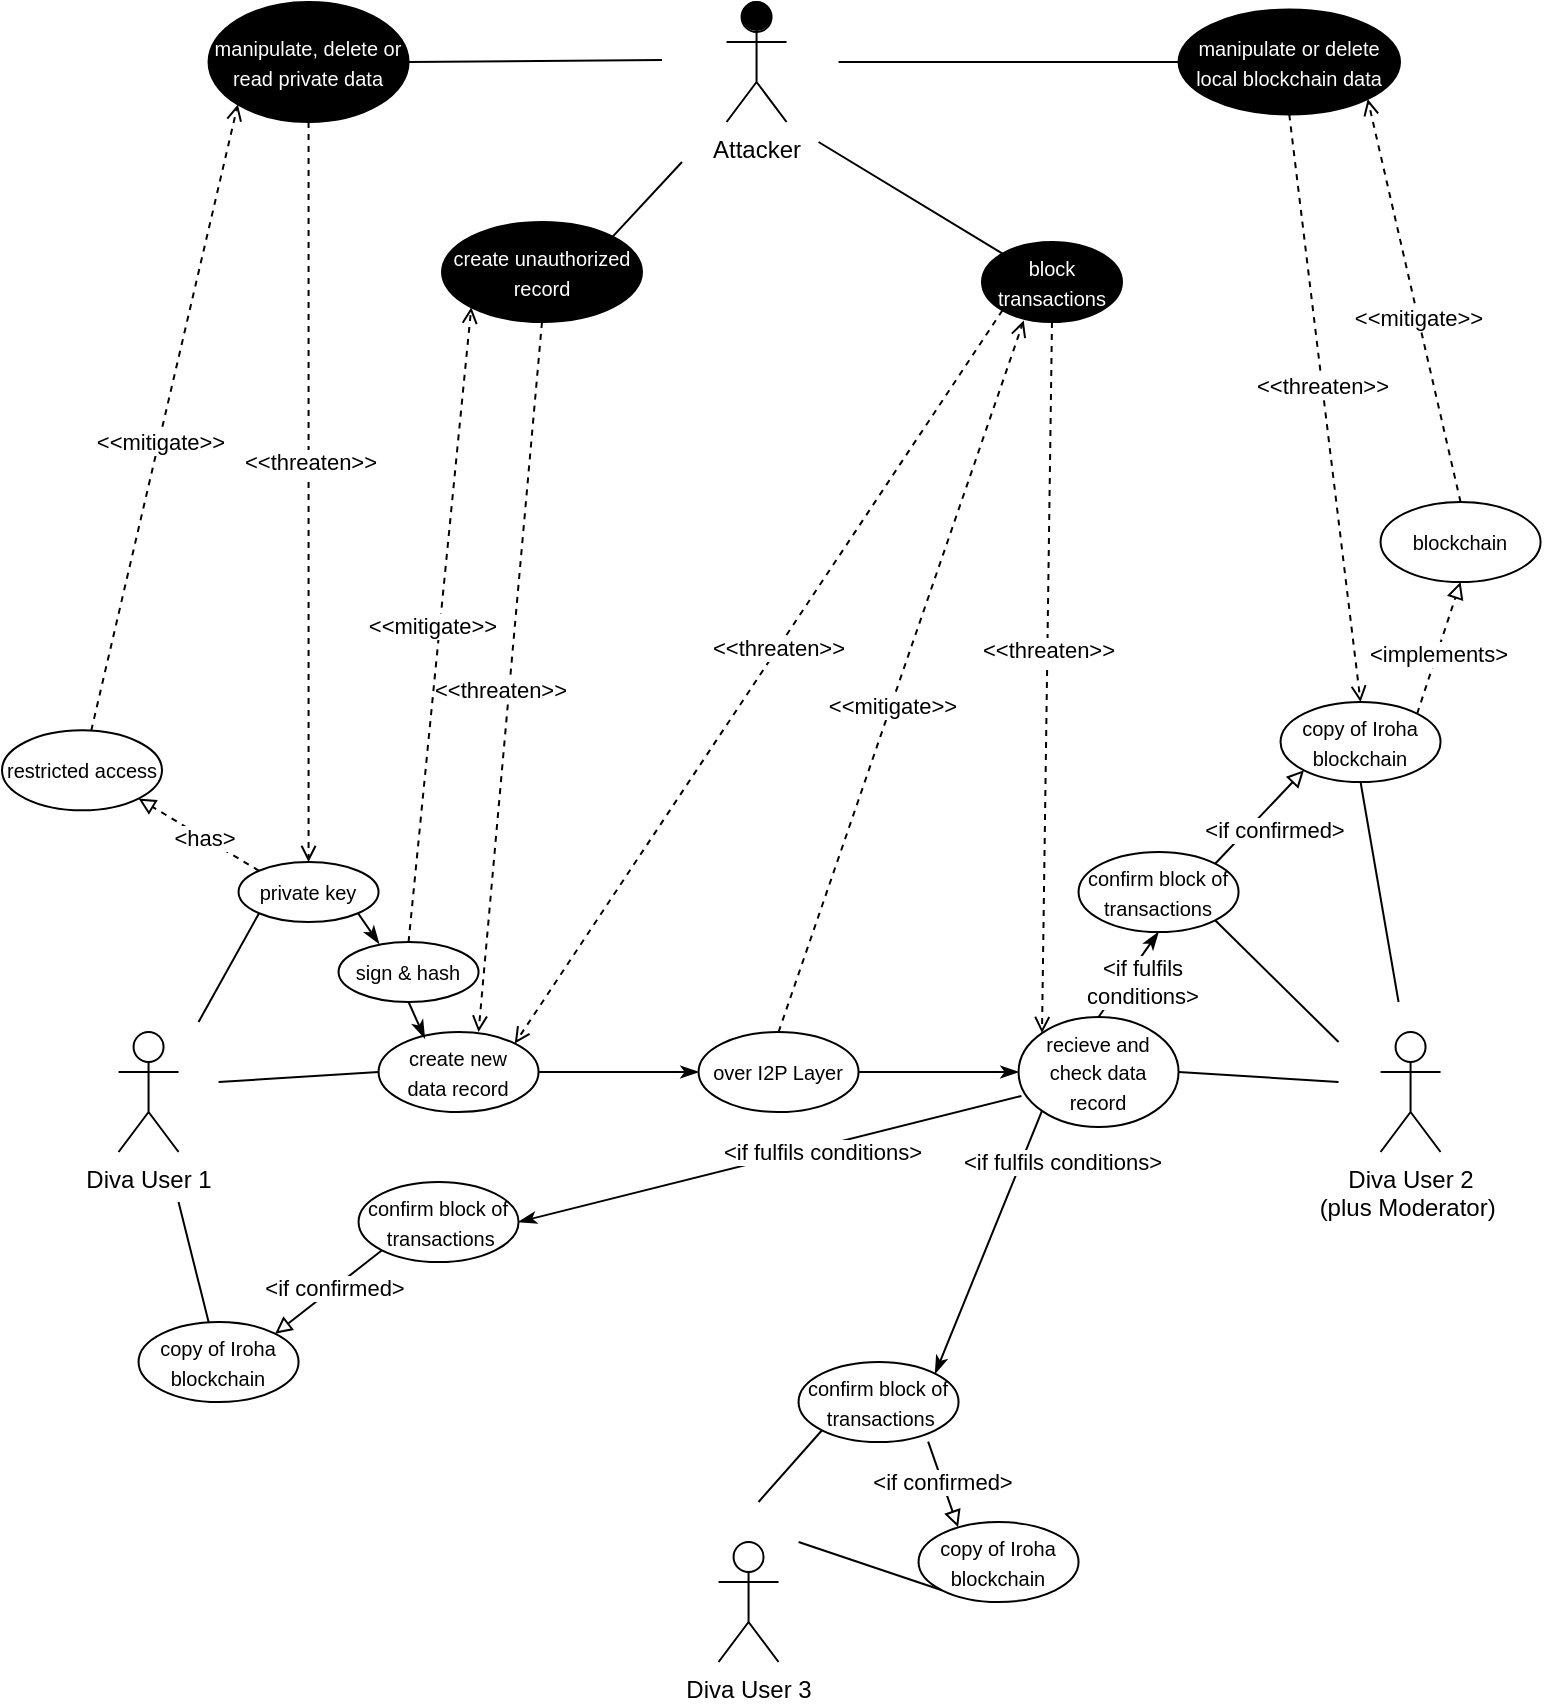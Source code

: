<mxfile version="14.5.1" type="device"><diagram id="zhg6EChYt9wpAwBTIwBs" name="Page-1"><mxGraphModel dx="1280" dy="1139" grid="1" gridSize="10" guides="1" tooltips="1" connect="1" arrows="1" fold="1" page="1" pageScale="1" pageWidth="827" pageHeight="1169" math="0" shadow="0"><root><mxCell id="0"/><mxCell id="1" parent="0"/><mxCell id="JpMrWSjULacvrmjF1_fq-1" value="Diva User 1" style="shape=umlActor;verticalLabelPosition=bottom;verticalAlign=top;html=1;outlineConnect=0;" parent="1" vertex="1"><mxGeometry x="88.28" y="555" width="30" height="60" as="geometry"/></mxCell><mxCell id="JpMrWSjULacvrmjF1_fq-10" value="" style="group" parent="1" vertex="1" connectable="0"><mxGeometry x="392.28" y="40" width="30" height="60" as="geometry"/></mxCell><mxCell id="JpMrWSjULacvrmjF1_fq-3" value="Attacker" style="shape=umlActor;verticalLabelPosition=bottom;verticalAlign=top;html=1;outlineConnect=0;" parent="JpMrWSjULacvrmjF1_fq-10" vertex="1"><mxGeometry width="30" height="60" as="geometry"/></mxCell><mxCell id="JpMrWSjULacvrmjF1_fq-9" value="" style="ellipse;whiteSpace=wrap;html=1;aspect=fixed;fillColor=#000000;" parent="JpMrWSjULacvrmjF1_fq-10" vertex="1"><mxGeometry x="8" width="14" height="14" as="geometry"/></mxCell><mxCell id="JpMrWSjULacvrmjF1_fq-11" value="&lt;span style=&quot;font-size: 10px&quot;&gt;private key&lt;/span&gt;" style="ellipse;whiteSpace=wrap;html=1;fillColor=#FFFFFF;" parent="1" vertex="1"><mxGeometry x="148.28" y="470" width="70" height="30" as="geometry"/></mxCell><mxCell id="JpMrWSjULacvrmjF1_fq-12" value="&lt;span style=&quot;font-size: 10px&quot;&gt;copy of Iroha blockchain&lt;/span&gt;" style="ellipse;whiteSpace=wrap;html=1;fillColor=#FFFFFF;" parent="1" vertex="1"><mxGeometry x="98.28" y="700" width="80" height="40" as="geometry"/></mxCell><mxCell id="JpMrWSjULacvrmjF1_fq-13" value="" style="endArrow=none;html=1;entryX=0;entryY=1;entryDx=0;entryDy=0;" parent="1" target="JpMrWSjULacvrmjF1_fq-11" edge="1"><mxGeometry width="50" height="50" relative="1" as="geometry"><mxPoint x="128.28" y="550" as="sourcePoint"/><mxPoint x="508.28" y="525" as="targetPoint"/></mxGeometry></mxCell><mxCell id="JpMrWSjULacvrmjF1_fq-14" value="" style="endArrow=none;html=1;" parent="1" target="JpMrWSjULacvrmjF1_fq-12" edge="1"><mxGeometry width="50" height="50" relative="1" as="geometry"><mxPoint x="118.28" y="640" as="sourcePoint"/><mxPoint x="113.28" y="495" as="targetPoint"/></mxGeometry></mxCell><mxCell id="JpMrWSjULacvrmjF1_fq-18" value="" style="endArrow=none;html=1;exitX=1;exitY=0.5;exitDx=0;exitDy=0;" parent="1" source="JpMrWSjULacvrmjF1_fq-57" edge="1"><mxGeometry width="50" height="50" relative="1" as="geometry"><mxPoint x="273.853" y="143.994" as="sourcePoint"/><mxPoint x="360" y="69" as="targetPoint"/></mxGeometry></mxCell><mxCell id="JpMrWSjULacvrmjF1_fq-20" value="" style="endArrow=none;html=1;exitX=0;exitY=0.5;exitDx=0;exitDy=0;" parent="1" source="JpMrWSjULacvrmjF1_fq-58" edge="1"><mxGeometry width="50" height="50" relative="1" as="geometry"><mxPoint x="338.28" y="180" as="sourcePoint"/><mxPoint x="448.28" y="70" as="targetPoint"/></mxGeometry></mxCell><mxCell id="JpMrWSjULacvrmjF1_fq-23" value="" style="endArrow=none;html=1;exitX=1;exitY=0;exitDx=0;exitDy=0;" parent="1" source="JpMrWSjULacvrmjF1_fq-59" edge="1"><mxGeometry width="50" height="50" relative="1" as="geometry"><mxPoint x="348.28" y="190" as="sourcePoint"/><mxPoint x="370" y="120" as="targetPoint"/></mxGeometry></mxCell><mxCell id="JpMrWSjULacvrmjF1_fq-25" value="&lt;span style=&quot;font-size: 10px&quot;&gt;block transactions&lt;/span&gt;" style="ellipse;whiteSpace=wrap;html=1;fillColor=#000000;fontColor=#FFFFFF;" parent="1" vertex="1"><mxGeometry x="520" y="160" width="70" height="40" as="geometry"/></mxCell><mxCell id="JpMrWSjULacvrmjF1_fq-26" value="" style="endArrow=none;html=1;exitX=0;exitY=0;exitDx=0;exitDy=0;" parent="1" source="JpMrWSjULacvrmjF1_fq-25" edge="1"><mxGeometry width="50" height="50" relative="1" as="geometry"><mxPoint x="283.853" y="153.994" as="sourcePoint"/><mxPoint x="438.28" y="110" as="targetPoint"/></mxGeometry></mxCell><mxCell id="JpMrWSjULacvrmjF1_fq-27" value="Diva User 2&lt;br&gt;(plus Moderator)&amp;nbsp;" style="shape=umlActor;verticalLabelPosition=bottom;verticalAlign=top;html=1;outlineConnect=0;" parent="1" vertex="1"><mxGeometry x="719.28" y="555" width="30" height="60" as="geometry"/></mxCell><mxCell id="JpMrWSjULacvrmjF1_fq-29" value="&lt;span style=&quot;font-size: 10px&quot;&gt;copy of Iroha blockchain&lt;/span&gt;" style="ellipse;whiteSpace=wrap;html=1;fillColor=#FFFFFF;" parent="1" vertex="1"><mxGeometry x="669.28" y="390" width="80" height="40" as="geometry"/></mxCell><mxCell id="JpMrWSjULacvrmjF1_fq-31" value="" style="endArrow=none;html=1;entryX=0.5;entryY=1;entryDx=0;entryDy=0;" parent="1" target="JpMrWSjULacvrmjF1_fq-29" edge="1"><mxGeometry width="50" height="50" relative="1" as="geometry"><mxPoint x="728.28" y="540" as="sourcePoint"/><mxPoint x="744.28" y="495" as="targetPoint"/></mxGeometry></mxCell><mxCell id="JpMrWSjULacvrmjF1_fq-33" value="&lt;span style=&quot;font-size: 10px&quot;&gt;recieve and check data record&lt;/span&gt;" style="ellipse;whiteSpace=wrap;html=1;fillColor=#FFFFFF;" parent="1" vertex="1"><mxGeometry x="538.28" y="547.5" width="80" height="55" as="geometry"/></mxCell><mxCell id="JpMrWSjULacvrmjF1_fq-34" value="" style="endArrow=none;html=1;entryX=1;entryY=0.5;entryDx=0;entryDy=0;" parent="1" target="JpMrWSjULacvrmjF1_fq-33" edge="1"><mxGeometry width="50" height="50" relative="1" as="geometry"><mxPoint x="698.28" y="580" as="sourcePoint"/><mxPoint x="656.564" y="529.142" as="targetPoint"/></mxGeometry></mxCell><mxCell id="JpMrWSjULacvrmjF1_fq-35" value="&lt;span style=&quot;font-size: 10px&quot;&gt;create new &lt;br&gt;data record&lt;/span&gt;" style="ellipse;whiteSpace=wrap;html=1;fillColor=#FFFFFF;" parent="1" vertex="1"><mxGeometry x="218.28" y="555" width="80" height="40" as="geometry"/></mxCell><mxCell id="JpMrWSjULacvrmjF1_fq-36" value="" style="endArrow=none;html=1;entryX=0;entryY=0.5;entryDx=0;entryDy=0;" parent="1" target="JpMrWSjULacvrmjF1_fq-35" edge="1"><mxGeometry width="50" height="50" relative="1" as="geometry"><mxPoint x="138.28" y="580" as="sourcePoint"/><mxPoint x="628.28" y="585" as="targetPoint"/></mxGeometry></mxCell><mxCell id="JpMrWSjULacvrmjF1_fq-37" value="" style="endArrow=none;html=1;entryX=1;entryY=0.5;entryDx=0;entryDy=0;exitX=0;exitY=0.5;exitDx=0;exitDy=0;startArrow=classicThin;startFill=1;" parent="1" source="JpMrWSjULacvrmjF1_fq-39" target="JpMrWSjULacvrmjF1_fq-35" edge="1"><mxGeometry width="50" height="50" relative="1" as="geometry"><mxPoint x="228.28" y="585" as="sourcePoint"/><mxPoint x="148.28" y="590" as="targetPoint"/></mxGeometry></mxCell><mxCell id="JpMrWSjULacvrmjF1_fq-39" value="&lt;span style=&quot;font-size: 10px&quot;&gt;over I2P Layer&lt;/span&gt;" style="ellipse;whiteSpace=wrap;html=1;fillColor=#FFFFFF;" parent="1" vertex="1"><mxGeometry x="378.28" y="555" width="80" height="40" as="geometry"/></mxCell><mxCell id="JpMrWSjULacvrmjF1_fq-40" value="" style="endArrow=open;html=1;dashed=1;exitX=0.5;exitY=1;exitDx=0;exitDy=0;entryX=0;entryY=0;entryDx=0;entryDy=0;endFill=0;" parent="1" source="JpMrWSjULacvrmjF1_fq-25" target="JpMrWSjULacvrmjF1_fq-33" edge="1"><mxGeometry width="50" height="50" relative="1" as="geometry"><mxPoint x="628.28" y="330" as="sourcePoint"/><mxPoint x="578.28" y="380" as="targetPoint"/></mxGeometry></mxCell><mxCell id="JpMrWSjULacvrmjF1_fq-60" value="&amp;lt;&amp;lt;threaten&amp;gt;&amp;gt;" style="edgeLabel;html=1;align=center;verticalAlign=middle;resizable=0;points=[];" parent="JpMrWSjULacvrmjF1_fq-40" vertex="1" connectable="0"><mxGeometry x="-0.08" relative="1" as="geometry"><mxPoint as="offset"/></mxGeometry></mxCell><mxCell id="JpMrWSjULacvrmjF1_fq-57" value="&lt;span style=&quot;font-size: 10px&quot;&gt;manipulate, delete or read&amp;nbsp;private data&lt;/span&gt;" style="ellipse;whiteSpace=wrap;html=1;fillColor=#000000;fontColor=#FFFFFF;" parent="1" vertex="1"><mxGeometry x="133.28" y="40" width="100" height="60" as="geometry"/></mxCell><mxCell id="JpMrWSjULacvrmjF1_fq-58" value="&lt;span style=&quot;font-size: 10px&quot;&gt;manipulate or delete local blockchain data&lt;/span&gt;" style="ellipse;whiteSpace=wrap;html=1;fillColor=#000000;fontColor=#FFFFFF;" parent="1" vertex="1"><mxGeometry x="618.28" y="43.75" width="110.72" height="52.5" as="geometry"/></mxCell><mxCell id="JpMrWSjULacvrmjF1_fq-59" value="&lt;span style=&quot;font-size: 10px&quot;&gt;create unauthorized record&lt;/span&gt;" style="ellipse;whiteSpace=wrap;html=1;fillColor=#000000;fontColor=#FFFFFF;" parent="1" vertex="1"><mxGeometry x="250.0" y="150" width="100" height="50" as="geometry"/></mxCell><mxCell id="JpMrWSjULacvrmjF1_fq-61" value="" style="endArrow=open;html=1;dashed=1;exitX=0.5;exitY=0;exitDx=0;exitDy=0;entryX=0.298;entryY=0.982;entryDx=0;entryDy=0;endFill=0;entryPerimeter=0;" parent="1" source="JpMrWSjULacvrmjF1_fq-39" target="JpMrWSjULacvrmjF1_fq-25" edge="1"><mxGeometry width="50" height="50" relative="1" as="geometry"><mxPoint x="583.28" y="185" as="sourcePoint"/><mxPoint x="588.28" y="565" as="targetPoint"/></mxGeometry></mxCell><mxCell id="JpMrWSjULacvrmjF1_fq-62" value="&amp;lt;&amp;lt;mitigate&amp;gt;&amp;gt;" style="edgeLabel;html=1;align=center;verticalAlign=middle;resizable=0;points=[];" parent="JpMrWSjULacvrmjF1_fq-61" vertex="1" connectable="0"><mxGeometry x="-0.08" relative="1" as="geometry"><mxPoint as="offset"/></mxGeometry></mxCell><mxCell id="JpMrWSjULacvrmjF1_fq-64" value="&lt;span style=&quot;font-size: 10px&quot;&gt;sign &amp;amp; hash&lt;/span&gt;" style="ellipse;whiteSpace=wrap;html=1;fillColor=#FFFFFF;" parent="1" vertex="1"><mxGeometry x="198.28" y="510" width="70" height="30" as="geometry"/></mxCell><mxCell id="JpMrWSjULacvrmjF1_fq-65" value="" style="endArrow=open;html=1;dashed=1;entryX=1;entryY=0;entryDx=0;entryDy=0;endFill=0;exitX=0;exitY=1;exitDx=0;exitDy=0;" parent="1" target="JpMrWSjULacvrmjF1_fq-35" edge="1" source="JpMrWSjULacvrmjF1_fq-25"><mxGeometry width="50" height="50" relative="1" as="geometry"><mxPoint x="548.28" y="170" as="sourcePoint"/><mxPoint x="588.28" y="565" as="targetPoint"/></mxGeometry></mxCell><mxCell id="JpMrWSjULacvrmjF1_fq-66" value="&amp;lt;&amp;lt;threaten&amp;gt;&amp;gt;" style="edgeLabel;html=1;align=center;verticalAlign=middle;resizable=0;points=[];" parent="JpMrWSjULacvrmjF1_fq-65" vertex="1" connectable="0"><mxGeometry x="-0.08" relative="1" as="geometry"><mxPoint as="offset"/></mxGeometry></mxCell><mxCell id="JpMrWSjULacvrmjF1_fq-69" value="" style="endArrow=classicThin;html=1;entryX=0.289;entryY=0.079;entryDx=0;entryDy=0;exitX=0.5;exitY=1;exitDx=0;exitDy=0;endFill=1;entryPerimeter=0;" parent="1" source="JpMrWSjULacvrmjF1_fq-64" target="JpMrWSjULacvrmjF1_fq-35" edge="1"><mxGeometry width="50" height="50" relative="1" as="geometry"><mxPoint x="228.28" y="585" as="sourcePoint"/><mxPoint x="148.28" y="590" as="targetPoint"/></mxGeometry></mxCell><mxCell id="JpMrWSjULacvrmjF1_fq-70" value="" style="endArrow=classicThin;html=1;entryX=0.29;entryY=0.031;entryDx=0;entryDy=0;exitX=1;exitY=1;exitDx=0;exitDy=0;endFill=1;entryPerimeter=0;" parent="1" source="JpMrWSjULacvrmjF1_fq-11" target="JpMrWSjULacvrmjF1_fq-64" edge="1"><mxGeometry width="50" height="50" relative="1" as="geometry"><mxPoint x="243.28" y="550" as="sourcePoint"/><mxPoint x="251.4" y="568.16" as="targetPoint"/></mxGeometry></mxCell><mxCell id="JpMrWSjULacvrmjF1_fq-71" value="" style="endArrow=open;html=1;dashed=1;entryX=0.685;entryY=0.037;entryDx=0;entryDy=0;endFill=0;exitX=0.5;exitY=1;exitDx=0;exitDy=0;entryPerimeter=0;" parent="1" source="JpMrWSjULacvrmjF1_fq-59" edge="1"><mxGeometry width="50" height="50" relative="1" as="geometry"><mxPoint x="447.18" y="229.47" as="sourcePoint"/><mxPoint x="268.28" y="555.0" as="targetPoint"/></mxGeometry></mxCell><mxCell id="JpMrWSjULacvrmjF1_fq-72" value="&amp;lt;&amp;lt;threaten&amp;gt;&amp;gt;" style="edgeLabel;html=1;align=center;verticalAlign=middle;resizable=0;points=[];" parent="JpMrWSjULacvrmjF1_fq-71" vertex="1" connectable="0"><mxGeometry x="-0.08" relative="1" as="geometry"><mxPoint x="-6.62" y="20.82" as="offset"/></mxGeometry></mxCell><mxCell id="JpMrWSjULacvrmjF1_fq-73" value="" style="endArrow=open;html=1;dashed=1;exitX=0.5;exitY=0;exitDx=0;exitDy=0;entryX=0;entryY=1;entryDx=0;entryDy=0;endFill=0;" parent="1" source="JpMrWSjULacvrmjF1_fq-64" target="JpMrWSjULacvrmjF1_fq-59" edge="1"><mxGeometry width="50" height="50" relative="1" as="geometry"><mxPoint x="428.28" y="565" as="sourcePoint"/><mxPoint x="569.14" y="184.28" as="targetPoint"/></mxGeometry></mxCell><mxCell id="JpMrWSjULacvrmjF1_fq-74" value="&amp;lt;&amp;lt;mitigate&amp;gt;&amp;gt;" style="edgeLabel;html=1;align=center;verticalAlign=middle;resizable=0;points=[];" parent="JpMrWSjULacvrmjF1_fq-73" vertex="1" connectable="0"><mxGeometry x="-0.08" relative="1" as="geometry"><mxPoint x="-3.34" y="-12.32" as="offset"/></mxGeometry></mxCell><mxCell id="JpMrWSjULacvrmjF1_fq-83" value="Diva User 3" style="shape=umlActor;verticalLabelPosition=bottom;verticalAlign=top;html=1;outlineConnect=0;" parent="1" vertex="1"><mxGeometry x="388.28" y="810" width="30" height="60" as="geometry"/></mxCell><mxCell id="JpMrWSjULacvrmjF1_fq-84" value="&lt;span style=&quot;font-size: 10px&quot;&gt;copy of Iroha blockchain&lt;/span&gt;" style="ellipse;whiteSpace=wrap;html=1;fillColor=#FFFFFF;" parent="1" vertex="1"><mxGeometry x="488.28" y="800" width="80" height="40" as="geometry"/></mxCell><mxCell id="JpMrWSjULacvrmjF1_fq-85" value="" style="endArrow=none;html=1;entryX=0;entryY=1;entryDx=0;entryDy=0;" parent="1" target="JpMrWSjULacvrmjF1_fq-84" edge="1"><mxGeometry width="50" height="50" relative="1" as="geometry"><mxPoint x="428.28" y="810" as="sourcePoint"/><mxPoint x="413.28" y="750" as="targetPoint"/></mxGeometry></mxCell><mxCell id="JpMrWSjULacvrmjF1_fq-86" value="&lt;span style=&quot;font-size: 10px&quot;&gt;confirm&amp;nbsp;&lt;/span&gt;&lt;span style=&quot;font-size: 10px&quot;&gt;block of&lt;/span&gt;&lt;span style=&quot;font-size: 10px&quot;&gt;&lt;br&gt;&amp;nbsp;transactions&lt;/span&gt;" style="ellipse;whiteSpace=wrap;html=1;fillColor=#FFFFFF;" parent="1" vertex="1"><mxGeometry x="428.28" y="720" width="80" height="40" as="geometry"/></mxCell><mxCell id="JpMrWSjULacvrmjF1_fq-87" value="" style="endArrow=none;html=1;entryX=0;entryY=1;entryDx=0;entryDy=0;" parent="1" target="JpMrWSjULacvrmjF1_fq-86" edge="1"><mxGeometry width="50" height="50" relative="1" as="geometry"><mxPoint x="408.28" y="790" as="sourcePoint"/><mxPoint x="325.564" y="784.142" as="targetPoint"/></mxGeometry></mxCell><mxCell id="JpMrWSjULacvrmjF1_fq-88" value="&lt;span style=&quot;font-size: 10px&quot;&gt;confirm&amp;nbsp;&lt;/span&gt;&lt;span style=&quot;font-size: 10px&quot;&gt;block of&lt;/span&gt;&lt;span style=&quot;font-size: 10px&quot;&gt;&lt;br&gt;&amp;nbsp;transactions&lt;/span&gt;" style="ellipse;whiteSpace=wrap;html=1;fillColor=#FFFFFF;" parent="1" vertex="1"><mxGeometry x="208.28" y="630" width="80" height="40" as="geometry"/></mxCell><mxCell id="JpMrWSjULacvrmjF1_fq-89" value="&lt;span style=&quot;font-size: 10px&quot;&gt;confirm block of transactions&lt;/span&gt;" style="ellipse;whiteSpace=wrap;html=1;fillColor=#FFFFFF;" parent="1" vertex="1"><mxGeometry x="568.28" y="465" width="80" height="40" as="geometry"/></mxCell><mxCell id="JpMrWSjULacvrmjF1_fq-90" value="" style="endArrow=none;html=1;entryX=1;entryY=1;entryDx=0;entryDy=0;" parent="1" target="JpMrWSjULacvrmjF1_fq-89" edge="1"><mxGeometry width="50" height="50" relative="1" as="geometry"><mxPoint x="698.28" y="560" as="sourcePoint"/><mxPoint x="628.28" y="585" as="targetPoint"/></mxGeometry></mxCell><mxCell id="JpMrWSjULacvrmjF1_fq-91" value="" style="endArrow=none;html=1;entryX=0.5;entryY=0;entryDx=0;entryDy=0;exitX=0.5;exitY=1;exitDx=0;exitDy=0;startArrow=classicThin;startFill=1;endFill=0;" parent="1" source="JpMrWSjULacvrmjF1_fq-89" target="JpMrWSjULacvrmjF1_fq-33" edge="1"><mxGeometry width="50" height="50" relative="1" as="geometry"><mxPoint x="548.28" y="585" as="sourcePoint"/><mxPoint x="308.28" y="585" as="targetPoint"/></mxGeometry></mxCell><mxCell id="JpMrWSjULacvrmjF1_fq-92" value="" style="endArrow=none;html=1;entryX=0;entryY=1;entryDx=0;entryDy=0;exitX=1;exitY=0;exitDx=0;exitDy=0;startArrow=classicThin;startFill=1;endFill=0;" parent="1" source="JpMrWSjULacvrmjF1_fq-86" target="JpMrWSjULacvrmjF1_fq-33" edge="1"><mxGeometry width="50" height="50" relative="1" as="geometry"><mxPoint x="593.08" y="632.6" as="sourcePoint"/><mxPoint x="588.28" y="605" as="targetPoint"/></mxGeometry></mxCell><mxCell id="JpMrWSjULacvrmjF1_fq-93" value="" style="endArrow=none;html=1;entryX=0.018;entryY=0.718;entryDx=0;entryDy=0;exitX=1;exitY=0.5;exitDx=0;exitDy=0;startArrow=classicThin;startFill=1;endFill=0;entryPerimeter=0;" parent="1" source="JpMrWSjULacvrmjF1_fq-88" target="JpMrWSjULacvrmjF1_fq-33" edge="1"><mxGeometry width="50" height="50" relative="1" as="geometry"><mxPoint x="346.564" y="755.858" as="sourcePoint"/><mxPoint x="559.996" y="599.142" as="targetPoint"/></mxGeometry></mxCell><mxCell id="JpMrWSjULacvrmjF1_fq-98" value="" style="endArrow=open;html=1;dashed=1;exitX=0.5;exitY=1;exitDx=0;exitDy=0;entryX=0.5;entryY=0;entryDx=0;entryDy=0;endFill=0;" parent="1" source="JpMrWSjULacvrmjF1_fq-58" target="JpMrWSjULacvrmjF1_fq-29" edge="1"><mxGeometry width="50" height="50" relative="1" as="geometry"><mxPoint x="583.28" y="185" as="sourcePoint"/><mxPoint x="608.28" y="630" as="targetPoint"/></mxGeometry></mxCell><mxCell id="JpMrWSjULacvrmjF1_fq-99" value="&amp;lt;&amp;lt;threaten&amp;gt;&amp;gt;" style="edgeLabel;html=1;align=center;verticalAlign=middle;resizable=0;points=[];" parent="JpMrWSjULacvrmjF1_fq-98" vertex="1" connectable="0"><mxGeometry x="-0.08" relative="1" as="geometry"><mxPoint as="offset"/></mxGeometry></mxCell><mxCell id="JpMrWSjULacvrmjF1_fq-100" value="&lt;span style=&quot;font-size: 10px&quot;&gt;blockchain&lt;/span&gt;" style="ellipse;whiteSpace=wrap;html=1;fillColor=#FFFFFF;" parent="1" vertex="1"><mxGeometry x="719.28" y="290" width="80" height="40" as="geometry"/></mxCell><mxCell id="JpMrWSjULacvrmjF1_fq-101" value="" style="endArrow=open;html=1;dashed=1;exitX=0.5;exitY=0;exitDx=0;exitDy=0;entryX=1;entryY=1;entryDx=0;entryDy=0;endFill=0;" parent="1" source="JpMrWSjULacvrmjF1_fq-100" target="JpMrWSjULacvrmjF1_fq-58" edge="1"><mxGeometry width="50" height="50" relative="1" as="geometry"><mxPoint x="428.28" y="565" as="sourcePoint"/><mxPoint x="569.14" y="184.28" as="targetPoint"/></mxGeometry></mxCell><mxCell id="JpMrWSjULacvrmjF1_fq-102" value="&amp;lt;&amp;lt;mitigate&amp;gt;&amp;gt;" style="edgeLabel;html=1;align=center;verticalAlign=middle;resizable=0;points=[];" parent="JpMrWSjULacvrmjF1_fq-101" vertex="1" connectable="0"><mxGeometry x="-0.08" relative="1" as="geometry"><mxPoint as="offset"/></mxGeometry></mxCell><mxCell id="JpMrWSjULacvrmjF1_fq-103" value="" style="endArrow=block;html=1;dashed=1;entryX=0.5;entryY=1;entryDx=0;entryDy=0;endFill=0;exitX=1;exitY=0;exitDx=0;exitDy=0;" parent="1" source="JpMrWSjULacvrmjF1_fq-29" target="JpMrWSjULacvrmjF1_fq-100" edge="1"><mxGeometry width="50" height="50" relative="1" as="geometry"><mxPoint x="768.28" y="505" as="sourcePoint"/><mxPoint x="714.635" y="97.678" as="targetPoint"/></mxGeometry></mxCell><mxCell id="JpMrWSjULacvrmjF1_fq-104" value="&amp;lt;implements&amp;gt;" style="edgeLabel;html=1;align=center;verticalAlign=middle;resizable=0;points=[];" parent="JpMrWSjULacvrmjF1_fq-103" vertex="1" connectable="0"><mxGeometry x="-0.08" relative="1" as="geometry"><mxPoint as="offset"/></mxGeometry></mxCell><mxCell id="JpMrWSjULacvrmjF1_fq-105" value="" style="endArrow=open;html=1;dashed=1;exitX=0.5;exitY=1;exitDx=0;exitDy=0;entryX=0.5;entryY=0;entryDx=0;entryDy=0;endFill=0;" parent="1" source="JpMrWSjULacvrmjF1_fq-57" target="JpMrWSjULacvrmjF1_fq-11" edge="1"><mxGeometry width="50" height="50" relative="1" as="geometry"><mxPoint x="193.28" y="100.0" as="sourcePoint"/><mxPoint x="193.28" y="480" as="targetPoint"/></mxGeometry></mxCell><mxCell id="JpMrWSjULacvrmjF1_fq-106" value="&amp;lt;&amp;lt;threaten&amp;gt;&amp;gt;" style="edgeLabel;html=1;align=center;verticalAlign=middle;resizable=0;points=[];" parent="JpMrWSjULacvrmjF1_fq-105" vertex="1" connectable="0"><mxGeometry x="-0.08" relative="1" as="geometry"><mxPoint as="offset"/></mxGeometry></mxCell><mxCell id="JpMrWSjULacvrmjF1_fq-113" value="" style="endArrow=block;html=1;dashed=1;entryX=1;entryY=1;entryDx=0;entryDy=0;endFill=0;exitX=0;exitY=0;exitDx=0;exitDy=0;" parent="1" source="JpMrWSjULacvrmjF1_fq-11" target="JpMrWSjULacvrmjF1_fq-117" edge="1"><mxGeometry width="50" height="50" relative="1" as="geometry"><mxPoint x="8.284" y="484.998" as="sourcePoint"/><mxPoint x="70.0" y="444.14" as="targetPoint"/></mxGeometry></mxCell><mxCell id="JpMrWSjULacvrmjF1_fq-114" value="&amp;lt;has&amp;gt;" style="edgeLabel;html=1;align=center;verticalAlign=middle;resizable=0;points=[];" parent="JpMrWSjULacvrmjF1_fq-113" vertex="1" connectable="0"><mxGeometry x="-0.08" relative="1" as="geometry"><mxPoint as="offset"/></mxGeometry></mxCell><mxCell id="JpMrWSjULacvrmjF1_fq-117" value="&lt;span style=&quot;font-size: 10px&quot;&gt;restricted access&lt;/span&gt;" style="ellipse;whiteSpace=wrap;html=1;fillColor=#FFFFFF;" parent="1" vertex="1"><mxGeometry x="30.0" y="404.14" width="80" height="40" as="geometry"/></mxCell><mxCell id="JpMrWSjULacvrmjF1_fq-119" value="" style="endArrow=block;html=1;exitX=0.81;exitY=0.996;exitDx=0;exitDy=0;endFill=0;entryX=0.247;entryY=0.065;entryDx=0;entryDy=0;exitPerimeter=0;entryPerimeter=0;" parent="1" source="JpMrWSjULacvrmjF1_fq-86" target="JpMrWSjULacvrmjF1_fq-84" edge="1"><mxGeometry width="50" height="50" relative="1" as="geometry"><mxPoint x="428.28" y="565" as="sourcePoint"/><mxPoint x="478.28" y="720" as="targetPoint"/></mxGeometry></mxCell><mxCell id="JpMrWSjULacvrmjF1_fq-120" value="&amp;lt;if confirmed&amp;gt;" style="edgeLabel;html=1;align=center;verticalAlign=middle;resizable=0;points=[];" parent="JpMrWSjULacvrmjF1_fq-119" vertex="1" connectable="0"><mxGeometry x="-0.08" relative="1" as="geometry"><mxPoint as="offset"/></mxGeometry></mxCell><mxCell id="JpMrWSjULacvrmjF1_fq-121" value="" style="endArrow=block;html=1;exitX=0;exitY=1;exitDx=0;exitDy=0;endFill=0;entryX=1;entryY=0;entryDx=0;entryDy=0;" parent="1" source="JpMrWSjULacvrmjF1_fq-88" target="JpMrWSjULacvrmjF1_fq-12" edge="1"><mxGeometry width="50" height="50" relative="1" as="geometry"><mxPoint x="358.28" y="770" as="sourcePoint"/><mxPoint x="458.28" y="770" as="targetPoint"/></mxGeometry></mxCell><mxCell id="JpMrWSjULacvrmjF1_fq-122" value="&amp;lt;if confirmed&amp;gt;" style="edgeLabel;html=1;align=center;verticalAlign=middle;resizable=0;points=[];" parent="JpMrWSjULacvrmjF1_fq-121" vertex="1" connectable="0"><mxGeometry x="-0.08" relative="1" as="geometry"><mxPoint as="offset"/></mxGeometry></mxCell><mxCell id="JpMrWSjULacvrmjF1_fq-125" value="" style="endArrow=block;html=1;exitX=1;exitY=0;exitDx=0;exitDy=0;endFill=0;entryX=0;entryY=1;entryDx=0;entryDy=0;" parent="1" source="JpMrWSjULacvrmjF1_fq-89" target="JpMrWSjULacvrmjF1_fq-29" edge="1"><mxGeometry width="50" height="50" relative="1" as="geometry"><mxPoint x="209.996" y="664.142" as="sourcePoint"/><mxPoint x="348.28" y="720" as="targetPoint"/></mxGeometry></mxCell><mxCell id="JpMrWSjULacvrmjF1_fq-126" value="&amp;lt;if confirmed&amp;gt;" style="edgeLabel;html=1;align=center;verticalAlign=middle;resizable=0;points=[];" parent="JpMrWSjULacvrmjF1_fq-125" vertex="1" connectable="0"><mxGeometry x="-0.08" relative="1" as="geometry"><mxPoint x="9.15" y="4.14" as="offset"/></mxGeometry></mxCell><mxCell id="6pWM9q1jG_Mda0gnqQiZ-1" value="" style="endArrow=open;html=1;dashed=1;entryX=0;entryY=1;entryDx=0;entryDy=0;endFill=0;" parent="1" source="JpMrWSjULacvrmjF1_fq-117" target="JpMrWSjULacvrmjF1_fq-57" edge="1"><mxGeometry width="50" height="50" relative="1" as="geometry"><mxPoint x="80.0" y="414.14" as="sourcePoint"/><mxPoint x="168.531" y="94.142" as="targetPoint"/></mxGeometry></mxCell><mxCell id="6pWM9q1jG_Mda0gnqQiZ-2" value="&amp;lt;&amp;lt;mitigate&amp;gt;&amp;gt;" style="edgeLabel;html=1;align=center;verticalAlign=middle;resizable=0;points=[];" parent="6pWM9q1jG_Mda0gnqQiZ-1" vertex="1" connectable="0"><mxGeometry x="-0.08" relative="1" as="geometry"><mxPoint as="offset"/></mxGeometry></mxCell><mxCell id="9jrqICo9jPsvBjm5qp9B-5" value="&amp;lt;if fulfils &lt;br&gt;conditions&amp;gt;" style="edgeLabel;html=1;align=center;verticalAlign=middle;resizable=0;points=[];" vertex="1" connectable="0" parent="1"><mxGeometry x="599.999" y="529.995" as="geometry"/></mxCell><mxCell id="9jrqICo9jPsvBjm5qp9B-6" value="&amp;lt;if fulfils conditions&amp;gt;" style="edgeLabel;html=1;align=center;verticalAlign=middle;resizable=0;points=[];" vertex="1" connectable="0" parent="1"><mxGeometry x="559.999" y="619.995" as="geometry"/></mxCell><mxCell id="9jrqICo9jPsvBjm5qp9B-7" value="&amp;lt;if fulfils conditions&amp;gt;" style="edgeLabel;html=1;align=center;verticalAlign=middle;resizable=0;points=[];" vertex="1" connectable="0" parent="1"><mxGeometry x="439.999" y="614.995" as="geometry"/></mxCell><mxCell id="9jrqICo9jPsvBjm5qp9B-9" value="" style="endArrow=none;html=1;entryX=1;entryY=0.5;entryDx=0;entryDy=0;exitX=0;exitY=0.5;exitDx=0;exitDy=0;startArrow=classicThin;startFill=1;" edge="1" parent="1" source="JpMrWSjULacvrmjF1_fq-33" target="JpMrWSjULacvrmjF1_fq-39"><mxGeometry width="50" height="50" relative="1" as="geometry"><mxPoint x="388.28" y="585" as="sourcePoint"/><mxPoint x="308.28" y="585" as="targetPoint"/></mxGeometry></mxCell></root></mxGraphModel></diagram></mxfile>